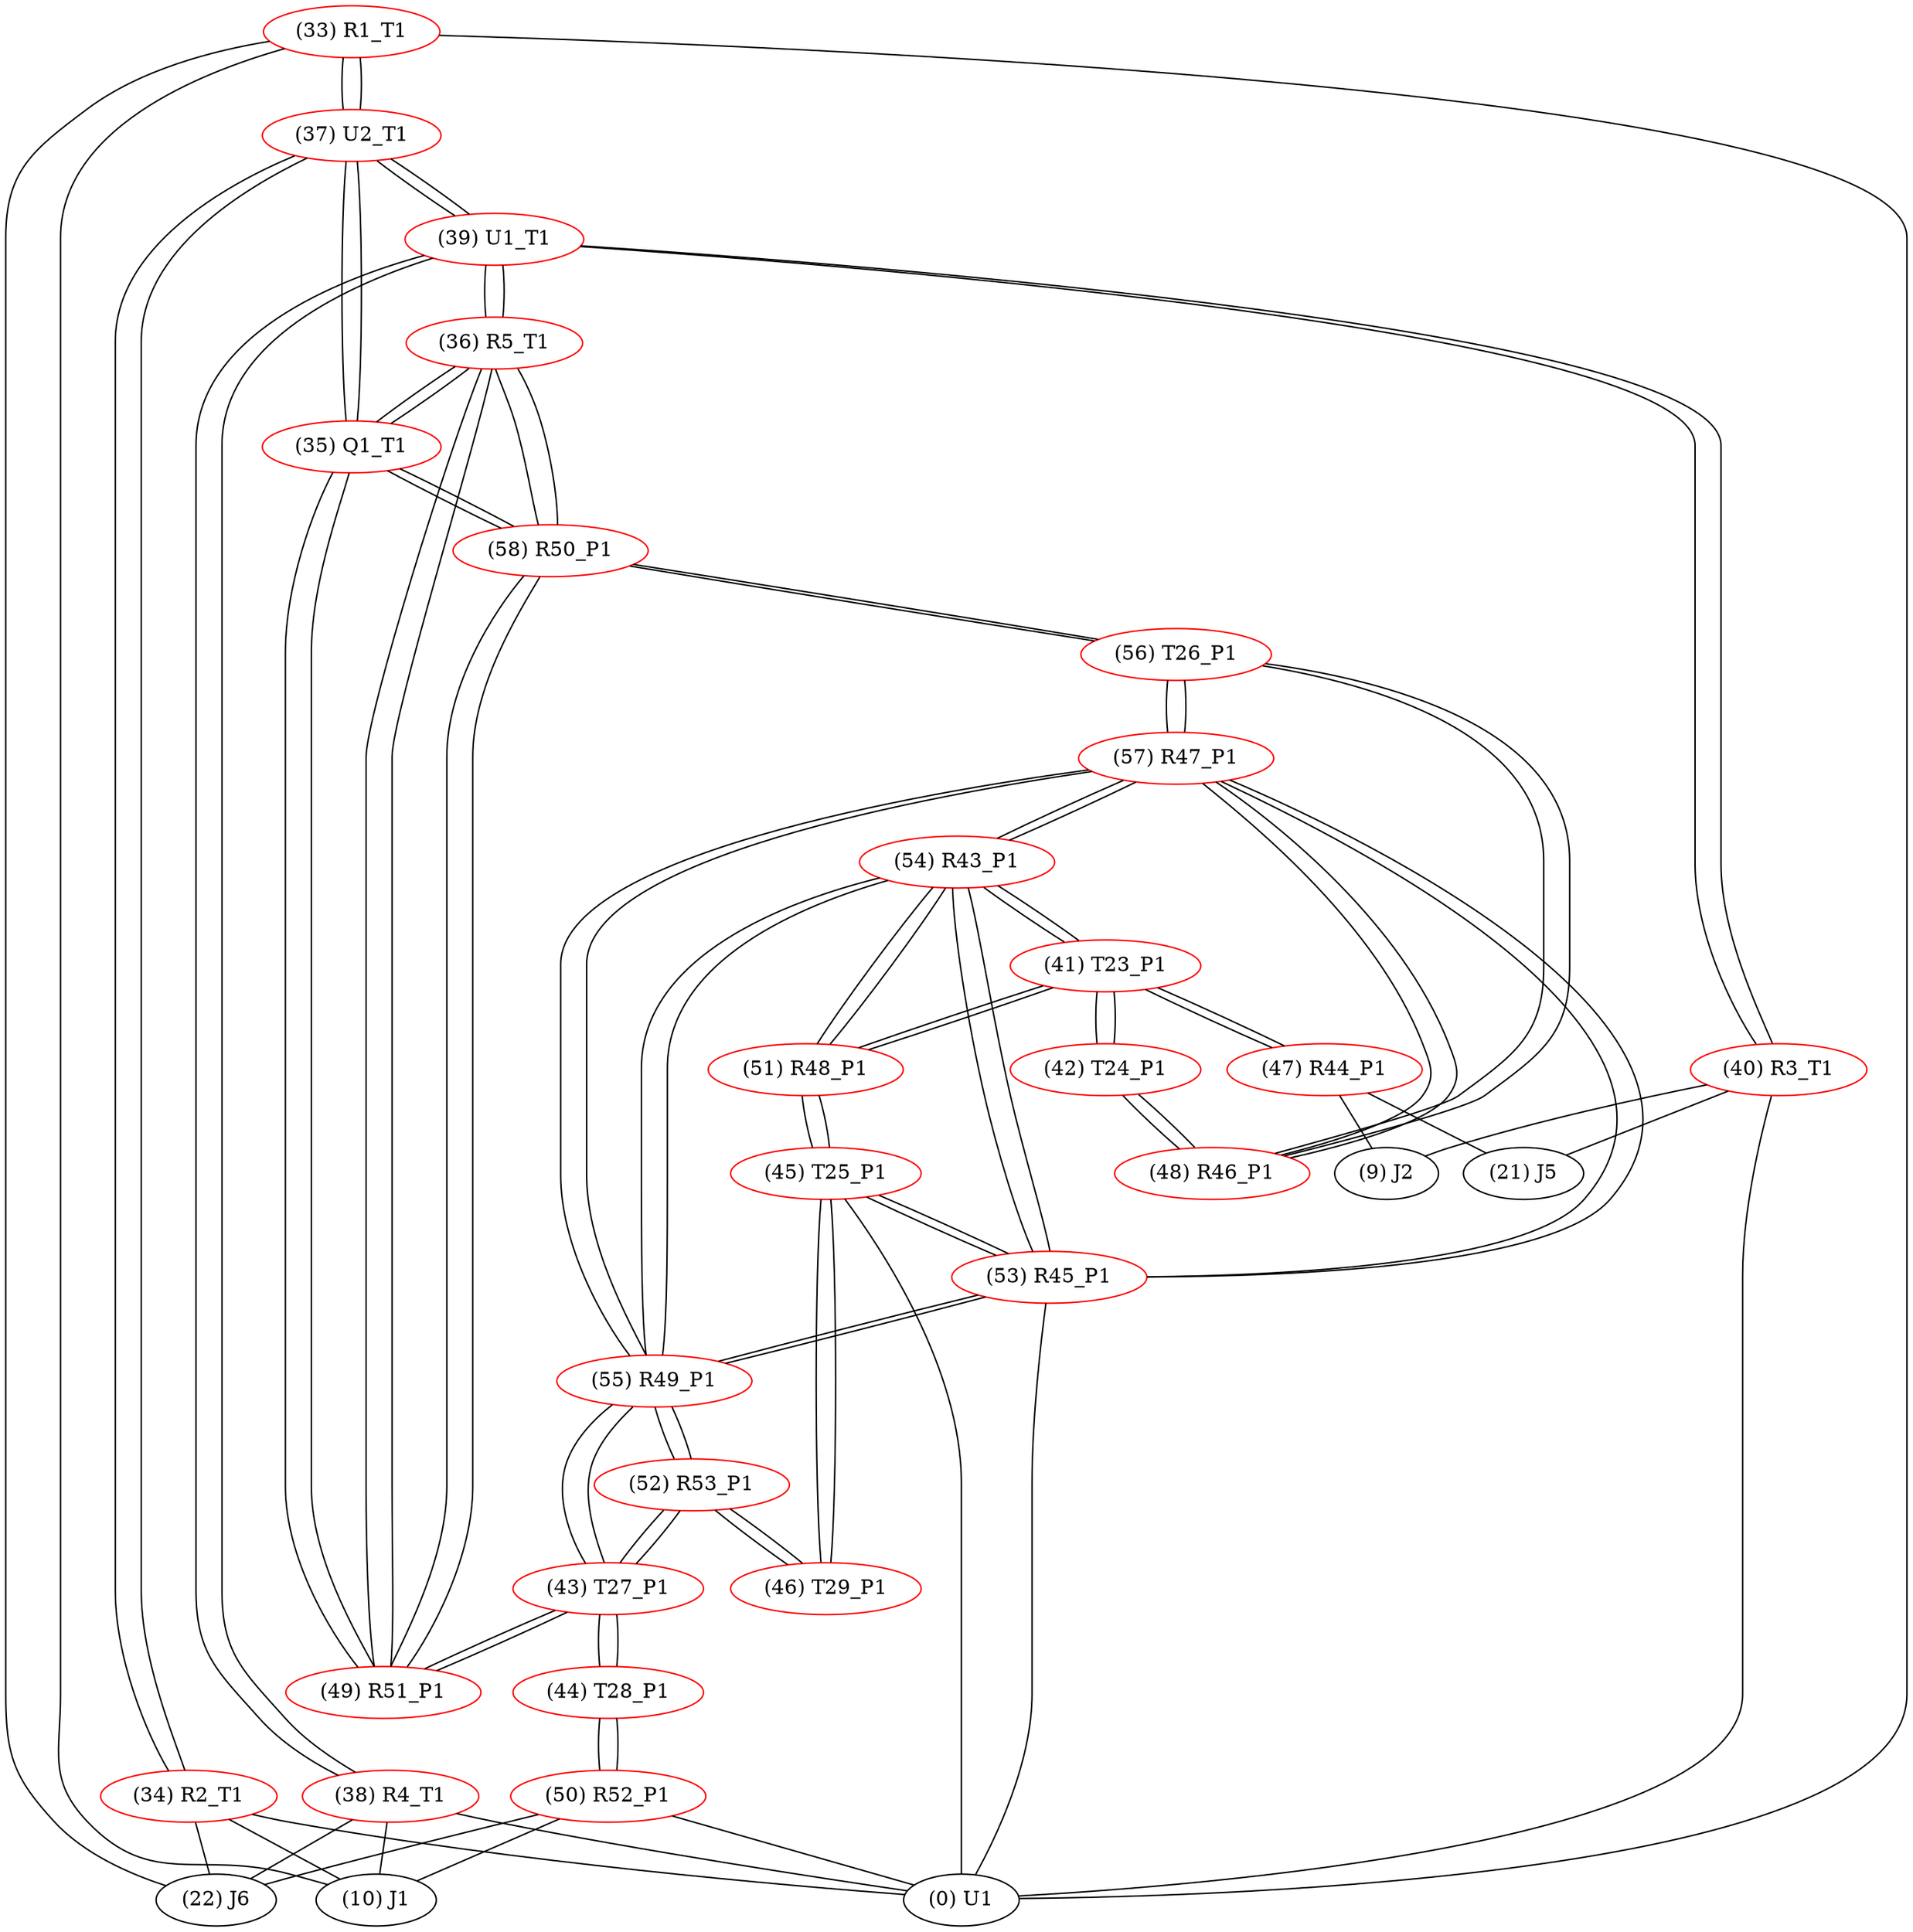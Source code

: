 graph {
	33 [label="(33) R1_T1" color=red]
	22 [label="(22) J6"]
	10 [label="(10) J1"]
	0 [label="(0) U1"]
	37 [label="(37) U2_T1"]
	34 [label="(34) R2_T1" color=red]
	0 [label="(0) U1"]
	22 [label="(22) J6"]
	10 [label="(10) J1"]
	37 [label="(37) U2_T1"]
	35 [label="(35) Q1_T1" color=red]
	37 [label="(37) U2_T1"]
	49 [label="(49) R51_P1"]
	58 [label="(58) R50_P1"]
	36 [label="(36) R5_T1"]
	36 [label="(36) R5_T1" color=red]
	39 [label="(39) U1_T1"]
	49 [label="(49) R51_P1"]
	58 [label="(58) R50_P1"]
	35 [label="(35) Q1_T1"]
	37 [label="(37) U2_T1" color=red]
	34 [label="(34) R2_T1"]
	39 [label="(39) U1_T1"]
	33 [label="(33) R1_T1"]
	35 [label="(35) Q1_T1"]
	38 [label="(38) R4_T1" color=red]
	0 [label="(0) U1"]
	22 [label="(22) J6"]
	10 [label="(10) J1"]
	39 [label="(39) U1_T1"]
	39 [label="(39) U1_T1" color=red]
	40 [label="(40) R3_T1"]
	38 [label="(38) R4_T1"]
	37 [label="(37) U2_T1"]
	36 [label="(36) R5_T1"]
	40 [label="(40) R3_T1" color=red]
	9 [label="(9) J2"]
	0 [label="(0) U1"]
	21 [label="(21) J5"]
	39 [label="(39) U1_T1"]
	41 [label="(41) T23_P1" color=red]
	51 [label="(51) R48_P1"]
	54 [label="(54) R43_P1"]
	42 [label="(42) T24_P1"]
	47 [label="(47) R44_P1"]
	42 [label="(42) T24_P1" color=red]
	48 [label="(48) R46_P1"]
	41 [label="(41) T23_P1"]
	43 [label="(43) T27_P1" color=red]
	49 [label="(49) R51_P1"]
	44 [label="(44) T28_P1"]
	52 [label="(52) R53_P1"]
	55 [label="(55) R49_P1"]
	44 [label="(44) T28_P1" color=red]
	50 [label="(50) R52_P1"]
	43 [label="(43) T27_P1"]
	45 [label="(45) T25_P1" color=red]
	46 [label="(46) T29_P1"]
	51 [label="(51) R48_P1"]
	53 [label="(53) R45_P1"]
	0 [label="(0) U1"]
	46 [label="(46) T29_P1" color=red]
	45 [label="(45) T25_P1"]
	52 [label="(52) R53_P1"]
	47 [label="(47) R44_P1" color=red]
	9 [label="(9) J2"]
	21 [label="(21) J5"]
	41 [label="(41) T23_P1"]
	48 [label="(48) R46_P1" color=red]
	56 [label="(56) T26_P1"]
	57 [label="(57) R47_P1"]
	42 [label="(42) T24_P1"]
	49 [label="(49) R51_P1" color=red]
	43 [label="(43) T27_P1"]
	58 [label="(58) R50_P1"]
	36 [label="(36) R5_T1"]
	35 [label="(35) Q1_T1"]
	50 [label="(50) R52_P1" color=red]
	10 [label="(10) J1"]
	22 [label="(22) J6"]
	0 [label="(0) U1"]
	44 [label="(44) T28_P1"]
	51 [label="(51) R48_P1" color=red]
	45 [label="(45) T25_P1"]
	41 [label="(41) T23_P1"]
	54 [label="(54) R43_P1"]
	52 [label="(52) R53_P1" color=red]
	46 [label="(46) T29_P1"]
	43 [label="(43) T27_P1"]
	55 [label="(55) R49_P1"]
	53 [label="(53) R45_P1" color=red]
	57 [label="(57) R47_P1"]
	54 [label="(54) R43_P1"]
	55 [label="(55) R49_P1"]
	45 [label="(45) T25_P1"]
	0 [label="(0) U1"]
	54 [label="(54) R43_P1" color=red]
	51 [label="(51) R48_P1"]
	41 [label="(41) T23_P1"]
	57 [label="(57) R47_P1"]
	53 [label="(53) R45_P1"]
	55 [label="(55) R49_P1"]
	55 [label="(55) R49_P1" color=red]
	57 [label="(57) R47_P1"]
	53 [label="(53) R45_P1"]
	54 [label="(54) R43_P1"]
	43 [label="(43) T27_P1"]
	52 [label="(52) R53_P1"]
	56 [label="(56) T26_P1" color=red]
	58 [label="(58) R50_P1"]
	48 [label="(48) R46_P1"]
	57 [label="(57) R47_P1"]
	57 [label="(57) R47_P1" color=red]
	53 [label="(53) R45_P1"]
	54 [label="(54) R43_P1"]
	55 [label="(55) R49_P1"]
	56 [label="(56) T26_P1"]
	48 [label="(48) R46_P1"]
	58 [label="(58) R50_P1" color=red]
	56 [label="(56) T26_P1"]
	49 [label="(49) R51_P1"]
	36 [label="(36) R5_T1"]
	35 [label="(35) Q1_T1"]
	33 -- 22
	33 -- 10
	33 -- 0
	33 -- 37
	34 -- 0
	34 -- 22
	34 -- 10
	34 -- 37
	35 -- 37
	35 -- 49
	35 -- 58
	35 -- 36
	36 -- 39
	36 -- 49
	36 -- 58
	36 -- 35
	37 -- 34
	37 -- 39
	37 -- 33
	37 -- 35
	38 -- 0
	38 -- 22
	38 -- 10
	38 -- 39
	39 -- 40
	39 -- 38
	39 -- 37
	39 -- 36
	40 -- 9
	40 -- 0
	40 -- 21
	40 -- 39
	41 -- 51
	41 -- 54
	41 -- 42
	41 -- 47
	42 -- 48
	42 -- 41
	43 -- 49
	43 -- 44
	43 -- 52
	43 -- 55
	44 -- 50
	44 -- 43
	45 -- 46
	45 -- 51
	45 -- 53
	45 -- 0
	46 -- 45
	46 -- 52
	47 -- 9
	47 -- 21
	47 -- 41
	48 -- 56
	48 -- 57
	48 -- 42
	49 -- 43
	49 -- 58
	49 -- 36
	49 -- 35
	50 -- 10
	50 -- 22
	50 -- 0
	50 -- 44
	51 -- 45
	51 -- 41
	51 -- 54
	52 -- 46
	52 -- 43
	52 -- 55
	53 -- 57
	53 -- 54
	53 -- 55
	53 -- 45
	53 -- 0
	54 -- 51
	54 -- 41
	54 -- 57
	54 -- 53
	54 -- 55
	55 -- 57
	55 -- 53
	55 -- 54
	55 -- 43
	55 -- 52
	56 -- 58
	56 -- 48
	56 -- 57
	57 -- 53
	57 -- 54
	57 -- 55
	57 -- 56
	57 -- 48
	58 -- 56
	58 -- 49
	58 -- 36
	58 -- 35
}
